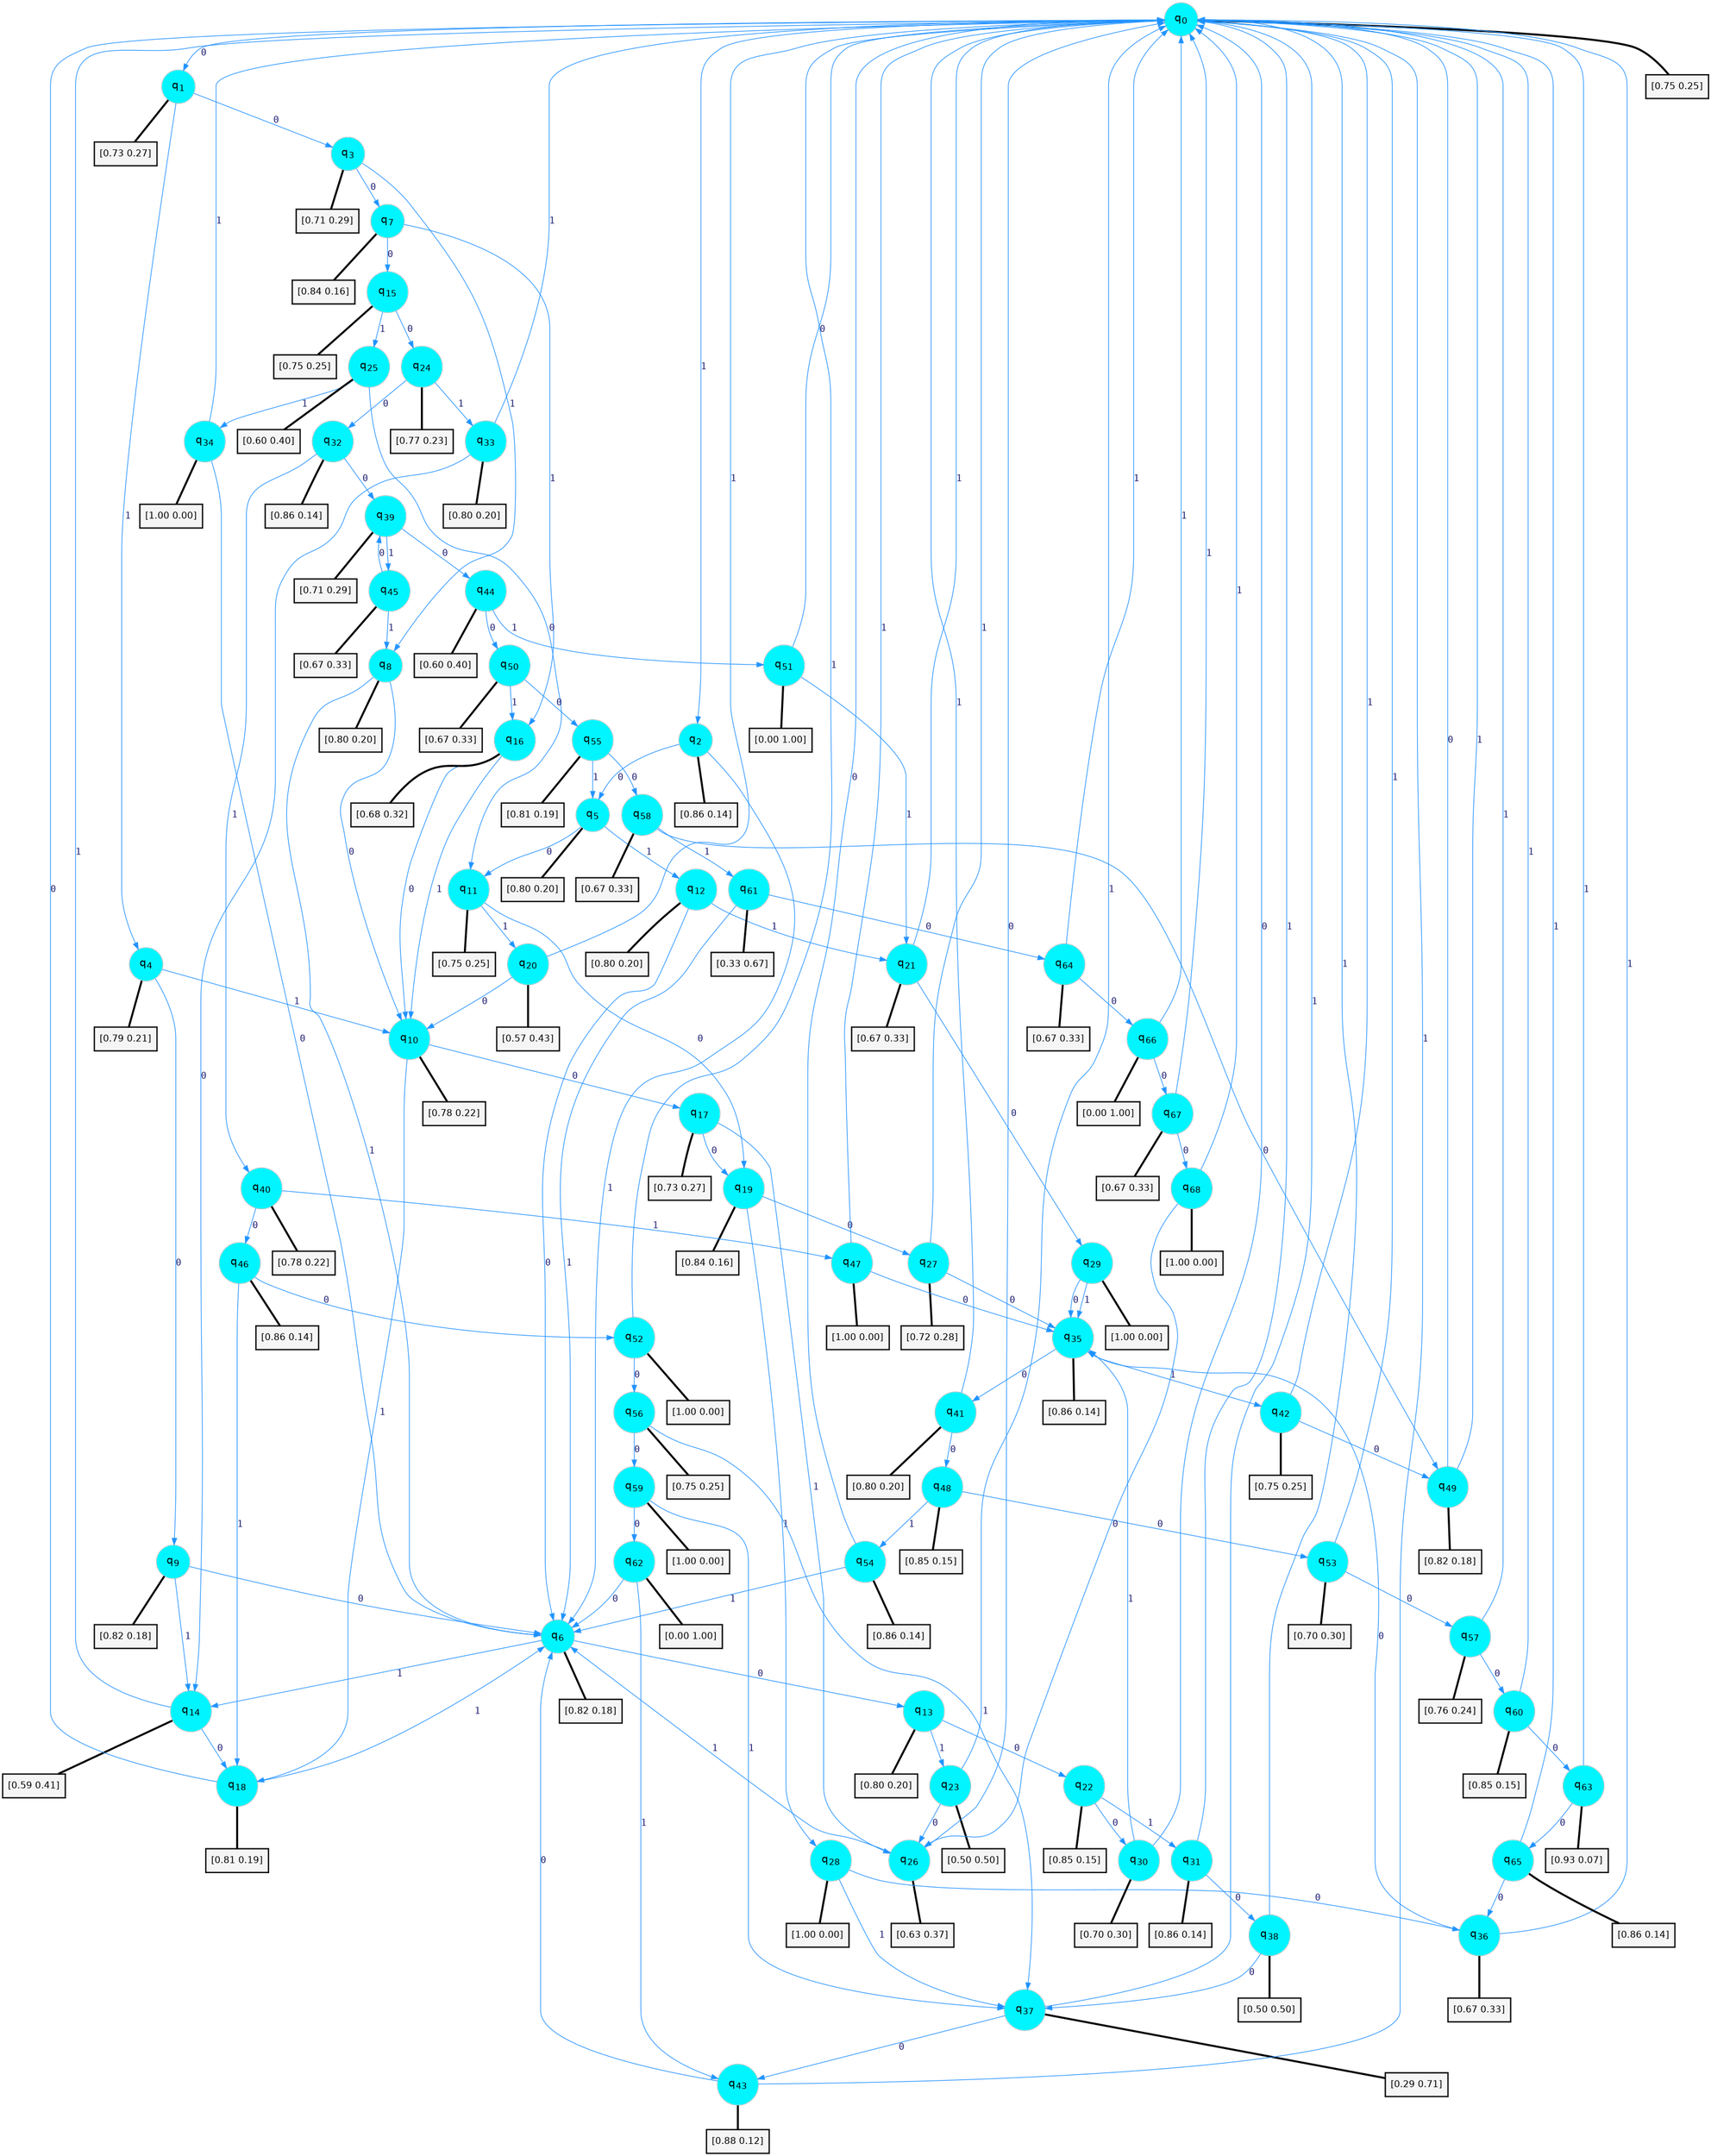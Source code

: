 digraph G {
graph [
bgcolor=transparent, dpi=300, rankdir=TD, size="40,25"];
node [
color=gray, fillcolor=turquoise1, fontcolor=black, fontname=Helvetica, fontsize=16, fontweight=bold, shape=circle, style=filled];
edge [
arrowsize=1, color=dodgerblue1, fontcolor=midnightblue, fontname=courier, fontweight=bold, penwidth=1, style=solid, weight=20];
0[label=<q<SUB>0</SUB>>];
1[label=<q<SUB>1</SUB>>];
2[label=<q<SUB>2</SUB>>];
3[label=<q<SUB>3</SUB>>];
4[label=<q<SUB>4</SUB>>];
5[label=<q<SUB>5</SUB>>];
6[label=<q<SUB>6</SUB>>];
7[label=<q<SUB>7</SUB>>];
8[label=<q<SUB>8</SUB>>];
9[label=<q<SUB>9</SUB>>];
10[label=<q<SUB>10</SUB>>];
11[label=<q<SUB>11</SUB>>];
12[label=<q<SUB>12</SUB>>];
13[label=<q<SUB>13</SUB>>];
14[label=<q<SUB>14</SUB>>];
15[label=<q<SUB>15</SUB>>];
16[label=<q<SUB>16</SUB>>];
17[label=<q<SUB>17</SUB>>];
18[label=<q<SUB>18</SUB>>];
19[label=<q<SUB>19</SUB>>];
20[label=<q<SUB>20</SUB>>];
21[label=<q<SUB>21</SUB>>];
22[label=<q<SUB>22</SUB>>];
23[label=<q<SUB>23</SUB>>];
24[label=<q<SUB>24</SUB>>];
25[label=<q<SUB>25</SUB>>];
26[label=<q<SUB>26</SUB>>];
27[label=<q<SUB>27</SUB>>];
28[label=<q<SUB>28</SUB>>];
29[label=<q<SUB>29</SUB>>];
30[label=<q<SUB>30</SUB>>];
31[label=<q<SUB>31</SUB>>];
32[label=<q<SUB>32</SUB>>];
33[label=<q<SUB>33</SUB>>];
34[label=<q<SUB>34</SUB>>];
35[label=<q<SUB>35</SUB>>];
36[label=<q<SUB>36</SUB>>];
37[label=<q<SUB>37</SUB>>];
38[label=<q<SUB>38</SUB>>];
39[label=<q<SUB>39</SUB>>];
40[label=<q<SUB>40</SUB>>];
41[label=<q<SUB>41</SUB>>];
42[label=<q<SUB>42</SUB>>];
43[label=<q<SUB>43</SUB>>];
44[label=<q<SUB>44</SUB>>];
45[label=<q<SUB>45</SUB>>];
46[label=<q<SUB>46</SUB>>];
47[label=<q<SUB>47</SUB>>];
48[label=<q<SUB>48</SUB>>];
49[label=<q<SUB>49</SUB>>];
50[label=<q<SUB>50</SUB>>];
51[label=<q<SUB>51</SUB>>];
52[label=<q<SUB>52</SUB>>];
53[label=<q<SUB>53</SUB>>];
54[label=<q<SUB>54</SUB>>];
55[label=<q<SUB>55</SUB>>];
56[label=<q<SUB>56</SUB>>];
57[label=<q<SUB>57</SUB>>];
58[label=<q<SUB>58</SUB>>];
59[label=<q<SUB>59</SUB>>];
60[label=<q<SUB>60</SUB>>];
61[label=<q<SUB>61</SUB>>];
62[label=<q<SUB>62</SUB>>];
63[label=<q<SUB>63</SUB>>];
64[label=<q<SUB>64</SUB>>];
65[label=<q<SUB>65</SUB>>];
66[label=<q<SUB>66</SUB>>];
67[label=<q<SUB>67</SUB>>];
68[label=<q<SUB>68</SUB>>];
69[label="[0.75 0.25]", shape=box,fontcolor=black, fontname=Helvetica, fontsize=14, penwidth=2, fillcolor=whitesmoke,color=black];
70[label="[0.73 0.27]", shape=box,fontcolor=black, fontname=Helvetica, fontsize=14, penwidth=2, fillcolor=whitesmoke,color=black];
71[label="[0.86 0.14]", shape=box,fontcolor=black, fontname=Helvetica, fontsize=14, penwidth=2, fillcolor=whitesmoke,color=black];
72[label="[0.71 0.29]", shape=box,fontcolor=black, fontname=Helvetica, fontsize=14, penwidth=2, fillcolor=whitesmoke,color=black];
73[label="[0.79 0.21]", shape=box,fontcolor=black, fontname=Helvetica, fontsize=14, penwidth=2, fillcolor=whitesmoke,color=black];
74[label="[0.80 0.20]", shape=box,fontcolor=black, fontname=Helvetica, fontsize=14, penwidth=2, fillcolor=whitesmoke,color=black];
75[label="[0.82 0.18]", shape=box,fontcolor=black, fontname=Helvetica, fontsize=14, penwidth=2, fillcolor=whitesmoke,color=black];
76[label="[0.84 0.16]", shape=box,fontcolor=black, fontname=Helvetica, fontsize=14, penwidth=2, fillcolor=whitesmoke,color=black];
77[label="[0.80 0.20]", shape=box,fontcolor=black, fontname=Helvetica, fontsize=14, penwidth=2, fillcolor=whitesmoke,color=black];
78[label="[0.82 0.18]", shape=box,fontcolor=black, fontname=Helvetica, fontsize=14, penwidth=2, fillcolor=whitesmoke,color=black];
79[label="[0.78 0.22]", shape=box,fontcolor=black, fontname=Helvetica, fontsize=14, penwidth=2, fillcolor=whitesmoke,color=black];
80[label="[0.75 0.25]", shape=box,fontcolor=black, fontname=Helvetica, fontsize=14, penwidth=2, fillcolor=whitesmoke,color=black];
81[label="[0.80 0.20]", shape=box,fontcolor=black, fontname=Helvetica, fontsize=14, penwidth=2, fillcolor=whitesmoke,color=black];
82[label="[0.80 0.20]", shape=box,fontcolor=black, fontname=Helvetica, fontsize=14, penwidth=2, fillcolor=whitesmoke,color=black];
83[label="[0.59 0.41]", shape=box,fontcolor=black, fontname=Helvetica, fontsize=14, penwidth=2, fillcolor=whitesmoke,color=black];
84[label="[0.75 0.25]", shape=box,fontcolor=black, fontname=Helvetica, fontsize=14, penwidth=2, fillcolor=whitesmoke,color=black];
85[label="[0.68 0.32]", shape=box,fontcolor=black, fontname=Helvetica, fontsize=14, penwidth=2, fillcolor=whitesmoke,color=black];
86[label="[0.73 0.27]", shape=box,fontcolor=black, fontname=Helvetica, fontsize=14, penwidth=2, fillcolor=whitesmoke,color=black];
87[label="[0.81 0.19]", shape=box,fontcolor=black, fontname=Helvetica, fontsize=14, penwidth=2, fillcolor=whitesmoke,color=black];
88[label="[0.84 0.16]", shape=box,fontcolor=black, fontname=Helvetica, fontsize=14, penwidth=2, fillcolor=whitesmoke,color=black];
89[label="[0.57 0.43]", shape=box,fontcolor=black, fontname=Helvetica, fontsize=14, penwidth=2, fillcolor=whitesmoke,color=black];
90[label="[0.67 0.33]", shape=box,fontcolor=black, fontname=Helvetica, fontsize=14, penwidth=2, fillcolor=whitesmoke,color=black];
91[label="[0.85 0.15]", shape=box,fontcolor=black, fontname=Helvetica, fontsize=14, penwidth=2, fillcolor=whitesmoke,color=black];
92[label="[0.50 0.50]", shape=box,fontcolor=black, fontname=Helvetica, fontsize=14, penwidth=2, fillcolor=whitesmoke,color=black];
93[label="[0.77 0.23]", shape=box,fontcolor=black, fontname=Helvetica, fontsize=14, penwidth=2, fillcolor=whitesmoke,color=black];
94[label="[0.60 0.40]", shape=box,fontcolor=black, fontname=Helvetica, fontsize=14, penwidth=2, fillcolor=whitesmoke,color=black];
95[label="[0.63 0.37]", shape=box,fontcolor=black, fontname=Helvetica, fontsize=14, penwidth=2, fillcolor=whitesmoke,color=black];
96[label="[0.72 0.28]", shape=box,fontcolor=black, fontname=Helvetica, fontsize=14, penwidth=2, fillcolor=whitesmoke,color=black];
97[label="[1.00 0.00]", shape=box,fontcolor=black, fontname=Helvetica, fontsize=14, penwidth=2, fillcolor=whitesmoke,color=black];
98[label="[1.00 0.00]", shape=box,fontcolor=black, fontname=Helvetica, fontsize=14, penwidth=2, fillcolor=whitesmoke,color=black];
99[label="[0.70 0.30]", shape=box,fontcolor=black, fontname=Helvetica, fontsize=14, penwidth=2, fillcolor=whitesmoke,color=black];
100[label="[0.86 0.14]", shape=box,fontcolor=black, fontname=Helvetica, fontsize=14, penwidth=2, fillcolor=whitesmoke,color=black];
101[label="[0.86 0.14]", shape=box,fontcolor=black, fontname=Helvetica, fontsize=14, penwidth=2, fillcolor=whitesmoke,color=black];
102[label="[0.80 0.20]", shape=box,fontcolor=black, fontname=Helvetica, fontsize=14, penwidth=2, fillcolor=whitesmoke,color=black];
103[label="[1.00 0.00]", shape=box,fontcolor=black, fontname=Helvetica, fontsize=14, penwidth=2, fillcolor=whitesmoke,color=black];
104[label="[0.86 0.14]", shape=box,fontcolor=black, fontname=Helvetica, fontsize=14, penwidth=2, fillcolor=whitesmoke,color=black];
105[label="[0.67 0.33]", shape=box,fontcolor=black, fontname=Helvetica, fontsize=14, penwidth=2, fillcolor=whitesmoke,color=black];
106[label="[0.29 0.71]", shape=box,fontcolor=black, fontname=Helvetica, fontsize=14, penwidth=2, fillcolor=whitesmoke,color=black];
107[label="[0.50 0.50]", shape=box,fontcolor=black, fontname=Helvetica, fontsize=14, penwidth=2, fillcolor=whitesmoke,color=black];
108[label="[0.71 0.29]", shape=box,fontcolor=black, fontname=Helvetica, fontsize=14, penwidth=2, fillcolor=whitesmoke,color=black];
109[label="[0.78 0.22]", shape=box,fontcolor=black, fontname=Helvetica, fontsize=14, penwidth=2, fillcolor=whitesmoke,color=black];
110[label="[0.80 0.20]", shape=box,fontcolor=black, fontname=Helvetica, fontsize=14, penwidth=2, fillcolor=whitesmoke,color=black];
111[label="[0.75 0.25]", shape=box,fontcolor=black, fontname=Helvetica, fontsize=14, penwidth=2, fillcolor=whitesmoke,color=black];
112[label="[0.88 0.12]", shape=box,fontcolor=black, fontname=Helvetica, fontsize=14, penwidth=2, fillcolor=whitesmoke,color=black];
113[label="[0.60 0.40]", shape=box,fontcolor=black, fontname=Helvetica, fontsize=14, penwidth=2, fillcolor=whitesmoke,color=black];
114[label="[0.67 0.33]", shape=box,fontcolor=black, fontname=Helvetica, fontsize=14, penwidth=2, fillcolor=whitesmoke,color=black];
115[label="[0.86 0.14]", shape=box,fontcolor=black, fontname=Helvetica, fontsize=14, penwidth=2, fillcolor=whitesmoke,color=black];
116[label="[1.00 0.00]", shape=box,fontcolor=black, fontname=Helvetica, fontsize=14, penwidth=2, fillcolor=whitesmoke,color=black];
117[label="[0.85 0.15]", shape=box,fontcolor=black, fontname=Helvetica, fontsize=14, penwidth=2, fillcolor=whitesmoke,color=black];
118[label="[0.82 0.18]", shape=box,fontcolor=black, fontname=Helvetica, fontsize=14, penwidth=2, fillcolor=whitesmoke,color=black];
119[label="[0.67 0.33]", shape=box,fontcolor=black, fontname=Helvetica, fontsize=14, penwidth=2, fillcolor=whitesmoke,color=black];
120[label="[0.00 1.00]", shape=box,fontcolor=black, fontname=Helvetica, fontsize=14, penwidth=2, fillcolor=whitesmoke,color=black];
121[label="[1.00 0.00]", shape=box,fontcolor=black, fontname=Helvetica, fontsize=14, penwidth=2, fillcolor=whitesmoke,color=black];
122[label="[0.70 0.30]", shape=box,fontcolor=black, fontname=Helvetica, fontsize=14, penwidth=2, fillcolor=whitesmoke,color=black];
123[label="[0.86 0.14]", shape=box,fontcolor=black, fontname=Helvetica, fontsize=14, penwidth=2, fillcolor=whitesmoke,color=black];
124[label="[0.81 0.19]", shape=box,fontcolor=black, fontname=Helvetica, fontsize=14, penwidth=2, fillcolor=whitesmoke,color=black];
125[label="[0.75 0.25]", shape=box,fontcolor=black, fontname=Helvetica, fontsize=14, penwidth=2, fillcolor=whitesmoke,color=black];
126[label="[0.76 0.24]", shape=box,fontcolor=black, fontname=Helvetica, fontsize=14, penwidth=2, fillcolor=whitesmoke,color=black];
127[label="[0.67 0.33]", shape=box,fontcolor=black, fontname=Helvetica, fontsize=14, penwidth=2, fillcolor=whitesmoke,color=black];
128[label="[1.00 0.00]", shape=box,fontcolor=black, fontname=Helvetica, fontsize=14, penwidth=2, fillcolor=whitesmoke,color=black];
129[label="[0.85 0.15]", shape=box,fontcolor=black, fontname=Helvetica, fontsize=14, penwidth=2, fillcolor=whitesmoke,color=black];
130[label="[0.33 0.67]", shape=box,fontcolor=black, fontname=Helvetica, fontsize=14, penwidth=2, fillcolor=whitesmoke,color=black];
131[label="[0.00 1.00]", shape=box,fontcolor=black, fontname=Helvetica, fontsize=14, penwidth=2, fillcolor=whitesmoke,color=black];
132[label="[0.93 0.07]", shape=box,fontcolor=black, fontname=Helvetica, fontsize=14, penwidth=2, fillcolor=whitesmoke,color=black];
133[label="[0.67 0.33]", shape=box,fontcolor=black, fontname=Helvetica, fontsize=14, penwidth=2, fillcolor=whitesmoke,color=black];
134[label="[0.86 0.14]", shape=box,fontcolor=black, fontname=Helvetica, fontsize=14, penwidth=2, fillcolor=whitesmoke,color=black];
135[label="[0.00 1.00]", shape=box,fontcolor=black, fontname=Helvetica, fontsize=14, penwidth=2, fillcolor=whitesmoke,color=black];
136[label="[0.67 0.33]", shape=box,fontcolor=black, fontname=Helvetica, fontsize=14, penwidth=2, fillcolor=whitesmoke,color=black];
137[label="[1.00 0.00]", shape=box,fontcolor=black, fontname=Helvetica, fontsize=14, penwidth=2, fillcolor=whitesmoke,color=black];
0->1 [label=0];
0->2 [label=1];
0->69 [arrowhead=none, penwidth=3,color=black];
1->3 [label=0];
1->4 [label=1];
1->70 [arrowhead=none, penwidth=3,color=black];
2->5 [label=0];
2->6 [label=1];
2->71 [arrowhead=none, penwidth=3,color=black];
3->7 [label=0];
3->8 [label=1];
3->72 [arrowhead=none, penwidth=3,color=black];
4->9 [label=0];
4->10 [label=1];
4->73 [arrowhead=none, penwidth=3,color=black];
5->11 [label=0];
5->12 [label=1];
5->74 [arrowhead=none, penwidth=3,color=black];
6->13 [label=0];
6->14 [label=1];
6->75 [arrowhead=none, penwidth=3,color=black];
7->15 [label=0];
7->16 [label=1];
7->76 [arrowhead=none, penwidth=3,color=black];
8->10 [label=0];
8->6 [label=1];
8->77 [arrowhead=none, penwidth=3,color=black];
9->6 [label=0];
9->14 [label=1];
9->78 [arrowhead=none, penwidth=3,color=black];
10->17 [label=0];
10->18 [label=1];
10->79 [arrowhead=none, penwidth=3,color=black];
11->19 [label=0];
11->20 [label=1];
11->80 [arrowhead=none, penwidth=3,color=black];
12->6 [label=0];
12->21 [label=1];
12->81 [arrowhead=none, penwidth=3,color=black];
13->22 [label=0];
13->23 [label=1];
13->82 [arrowhead=none, penwidth=3,color=black];
14->18 [label=0];
14->0 [label=1];
14->83 [arrowhead=none, penwidth=3,color=black];
15->24 [label=0];
15->25 [label=1];
15->84 [arrowhead=none, penwidth=3,color=black];
16->10 [label=0];
16->10 [label=1];
16->85 [arrowhead=none, penwidth=3,color=black];
17->19 [label=0];
17->26 [label=1];
17->86 [arrowhead=none, penwidth=3,color=black];
18->0 [label=0];
18->6 [label=1];
18->87 [arrowhead=none, penwidth=3,color=black];
19->27 [label=0];
19->28 [label=1];
19->88 [arrowhead=none, penwidth=3,color=black];
20->10 [label=0];
20->0 [label=1];
20->89 [arrowhead=none, penwidth=3,color=black];
21->29 [label=0];
21->0 [label=1];
21->90 [arrowhead=none, penwidth=3,color=black];
22->30 [label=0];
22->31 [label=1];
22->91 [arrowhead=none, penwidth=3,color=black];
23->26 [label=0];
23->0 [label=1];
23->92 [arrowhead=none, penwidth=3,color=black];
24->32 [label=0];
24->33 [label=1];
24->93 [arrowhead=none, penwidth=3,color=black];
25->11 [label=0];
25->34 [label=1];
25->94 [arrowhead=none, penwidth=3,color=black];
26->0 [label=0];
26->6 [label=1];
26->95 [arrowhead=none, penwidth=3,color=black];
27->35 [label=0];
27->0 [label=1];
27->96 [arrowhead=none, penwidth=3,color=black];
28->36 [label=0];
28->37 [label=1];
28->97 [arrowhead=none, penwidth=3,color=black];
29->35 [label=0];
29->35 [label=1];
29->98 [arrowhead=none, penwidth=3,color=black];
30->0 [label=0];
30->35 [label=1];
30->99 [arrowhead=none, penwidth=3,color=black];
31->38 [label=0];
31->0 [label=1];
31->100 [arrowhead=none, penwidth=3,color=black];
32->39 [label=0];
32->40 [label=1];
32->101 [arrowhead=none, penwidth=3,color=black];
33->14 [label=0];
33->0 [label=1];
33->102 [arrowhead=none, penwidth=3,color=black];
34->6 [label=0];
34->0 [label=1];
34->103 [arrowhead=none, penwidth=3,color=black];
35->41 [label=0];
35->42 [label=1];
35->104 [arrowhead=none, penwidth=3,color=black];
36->35 [label=0];
36->0 [label=1];
36->105 [arrowhead=none, penwidth=3,color=black];
37->43 [label=0];
37->0 [label=1];
37->106 [arrowhead=none, penwidth=3,color=black];
38->37 [label=0];
38->0 [label=1];
38->107 [arrowhead=none, penwidth=3,color=black];
39->44 [label=0];
39->45 [label=1];
39->108 [arrowhead=none, penwidth=3,color=black];
40->46 [label=0];
40->47 [label=1];
40->109 [arrowhead=none, penwidth=3,color=black];
41->48 [label=0];
41->0 [label=1];
41->110 [arrowhead=none, penwidth=3,color=black];
42->49 [label=0];
42->0 [label=1];
42->111 [arrowhead=none, penwidth=3,color=black];
43->6 [label=0];
43->0 [label=1];
43->112 [arrowhead=none, penwidth=3,color=black];
44->50 [label=0];
44->51 [label=1];
44->113 [arrowhead=none, penwidth=3,color=black];
45->39 [label=0];
45->8 [label=1];
45->114 [arrowhead=none, penwidth=3,color=black];
46->52 [label=0];
46->18 [label=1];
46->115 [arrowhead=none, penwidth=3,color=black];
47->35 [label=0];
47->0 [label=1];
47->116 [arrowhead=none, penwidth=3,color=black];
48->53 [label=0];
48->54 [label=1];
48->117 [arrowhead=none, penwidth=3,color=black];
49->0 [label=0];
49->0 [label=1];
49->118 [arrowhead=none, penwidth=3,color=black];
50->55 [label=0];
50->16 [label=1];
50->119 [arrowhead=none, penwidth=3,color=black];
51->0 [label=0];
51->21 [label=1];
51->120 [arrowhead=none, penwidth=3,color=black];
52->56 [label=0];
52->0 [label=1];
52->121 [arrowhead=none, penwidth=3,color=black];
53->57 [label=0];
53->0 [label=1];
53->122 [arrowhead=none, penwidth=3,color=black];
54->0 [label=0];
54->6 [label=1];
54->123 [arrowhead=none, penwidth=3,color=black];
55->58 [label=0];
55->5 [label=1];
55->124 [arrowhead=none, penwidth=3,color=black];
56->59 [label=0];
56->37 [label=1];
56->125 [arrowhead=none, penwidth=3,color=black];
57->60 [label=0];
57->0 [label=1];
57->126 [arrowhead=none, penwidth=3,color=black];
58->49 [label=0];
58->61 [label=1];
58->127 [arrowhead=none, penwidth=3,color=black];
59->62 [label=0];
59->37 [label=1];
59->128 [arrowhead=none, penwidth=3,color=black];
60->63 [label=0];
60->0 [label=1];
60->129 [arrowhead=none, penwidth=3,color=black];
61->64 [label=0];
61->6 [label=1];
61->130 [arrowhead=none, penwidth=3,color=black];
62->6 [label=0];
62->43 [label=1];
62->131 [arrowhead=none, penwidth=3,color=black];
63->65 [label=0];
63->0 [label=1];
63->132 [arrowhead=none, penwidth=3,color=black];
64->66 [label=0];
64->0 [label=1];
64->133 [arrowhead=none, penwidth=3,color=black];
65->36 [label=0];
65->0 [label=1];
65->134 [arrowhead=none, penwidth=3,color=black];
66->67 [label=0];
66->0 [label=1];
66->135 [arrowhead=none, penwidth=3,color=black];
67->68 [label=0];
67->0 [label=1];
67->136 [arrowhead=none, penwidth=3,color=black];
68->26 [label=0];
68->0 [label=1];
68->137 [arrowhead=none, penwidth=3,color=black];
}
